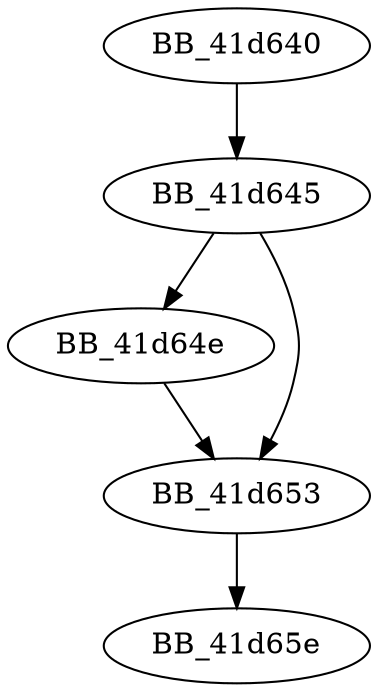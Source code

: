 DiGraph ___endstdio{
BB_41d640->BB_41d645
BB_41d645->BB_41d64e
BB_41d645->BB_41d653
BB_41d64e->BB_41d653
BB_41d653->BB_41d65e
}

